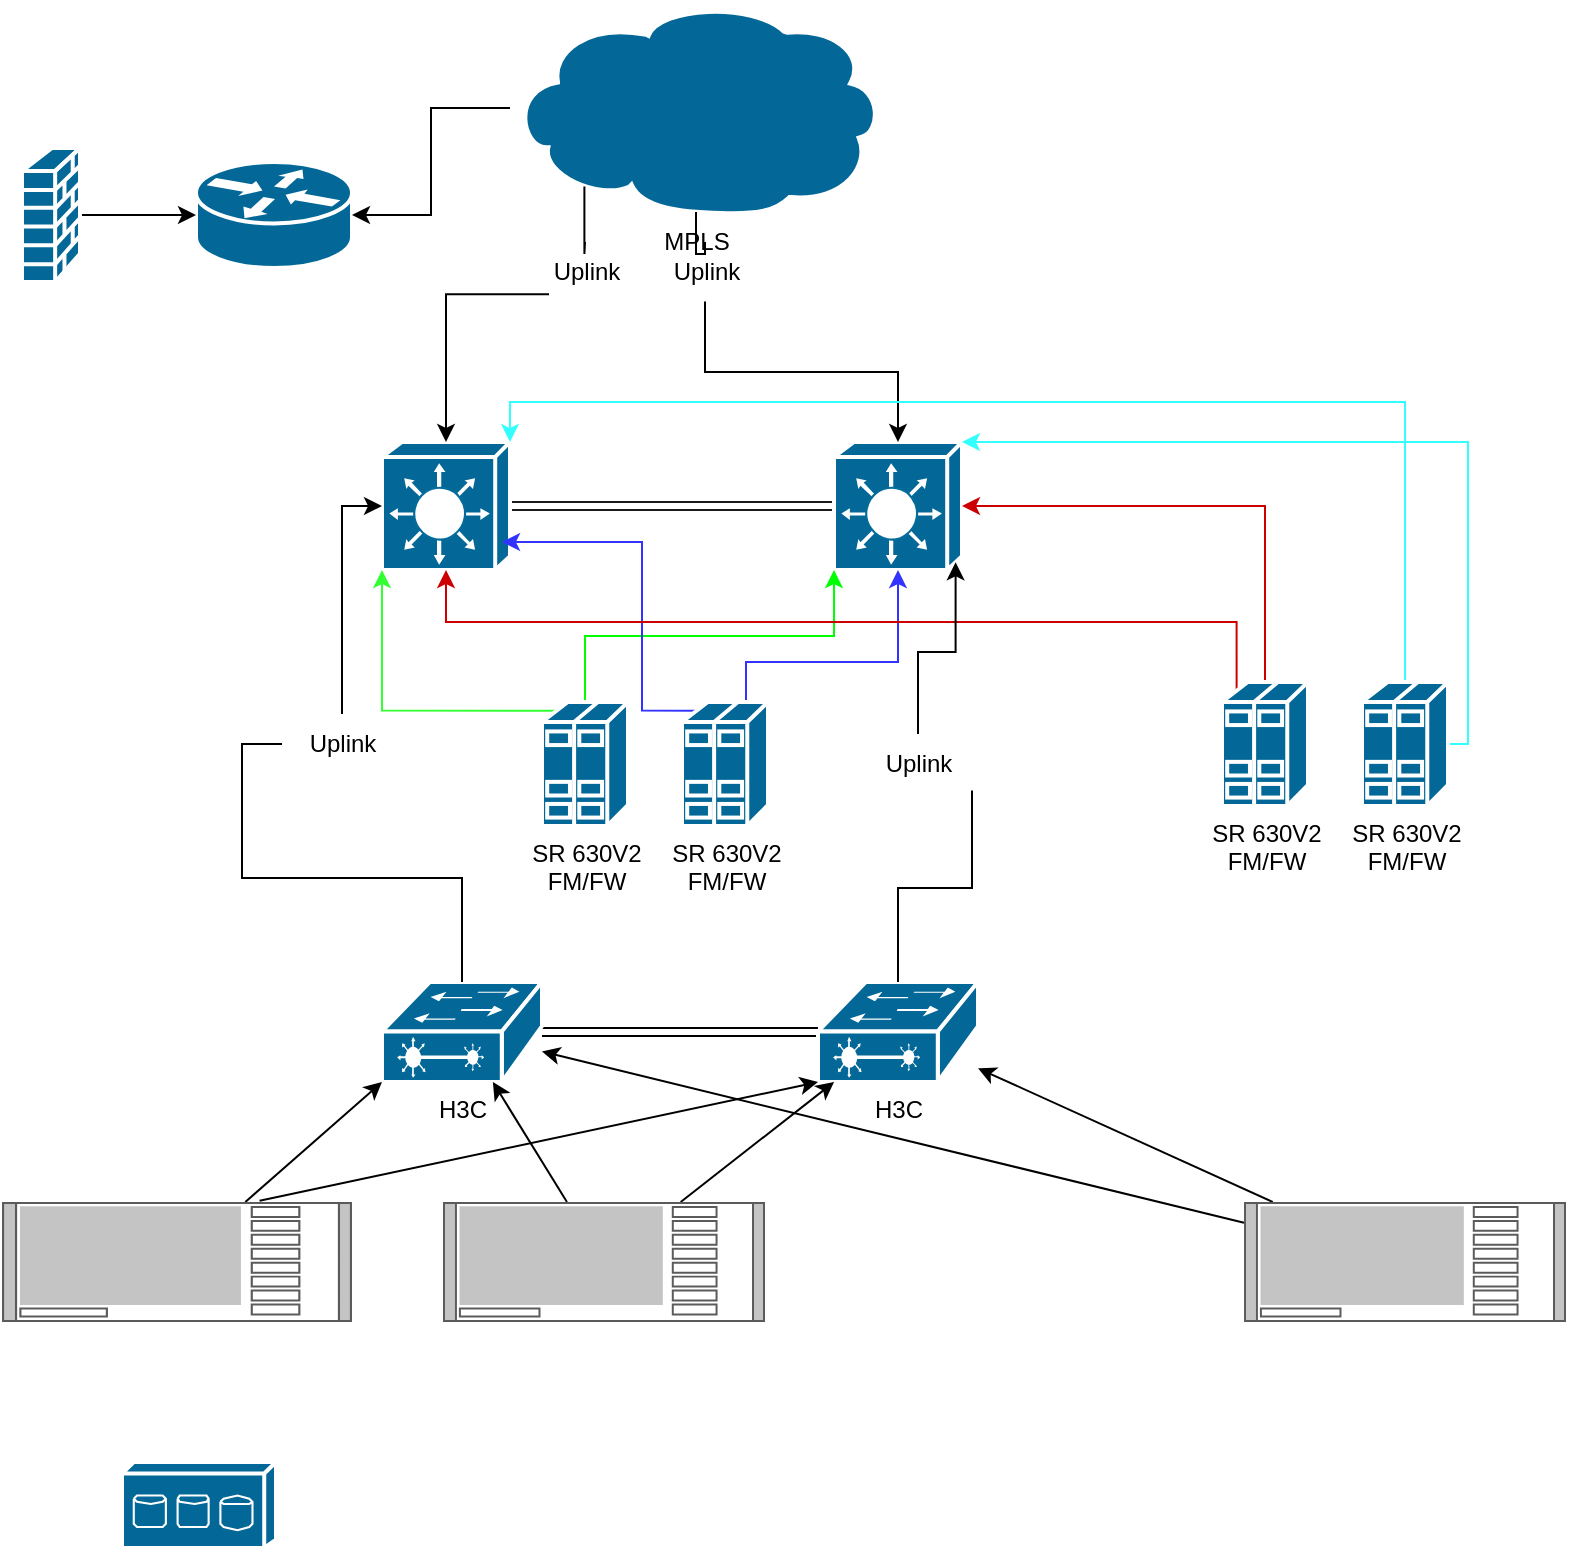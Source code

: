 <mxfile version="20.2.4" type="github">
  <diagram id="mg87L2isnCtNEI91uWKn" name="Page-1">
    <mxGraphModel dx="1038" dy="1867" grid="1" gridSize="10" guides="1" tooltips="1" connect="1" arrows="1" fold="1" page="1" pageScale="1.2" pageWidth="850" pageHeight="1100" math="0" shadow="0">
      <root>
        <mxCell id="0" />
        <mxCell id="1" parent="0" />
        <mxCell id="e1gsD_GnRD3h6fmg7V_t-37" style="edgeStyle=orthogonalEdgeStyle;shape=link;rounded=0;orthogonalLoop=1;jettySize=auto;html=1;exitX=1;exitY=0.5;exitDx=0;exitDy=0;exitPerimeter=0;entryX=0;entryY=0.5;entryDx=0;entryDy=0;entryPerimeter=0;strokeColor=#1A1A1A;" edge="1" parent="1" source="e1gsD_GnRD3h6fmg7V_t-6" target="e1gsD_GnRD3h6fmg7V_t-7">
          <mxGeometry relative="1" as="geometry" />
        </mxCell>
        <mxCell id="e1gsD_GnRD3h6fmg7V_t-6" value="" style="shape=mxgraph.cisco.switches.layer_3_switch;sketch=0;html=1;pointerEvents=1;dashed=0;fillColor=#036897;strokeColor=#ffffff;strokeWidth=2;verticalLabelPosition=bottom;verticalAlign=top;align=center;outlineConnect=0;" vertex="1" parent="1">
          <mxGeometry x="260" y="150" width="64" height="64" as="geometry" />
        </mxCell>
        <mxCell id="e1gsD_GnRD3h6fmg7V_t-7" value="" style="shape=mxgraph.cisco.switches.layer_3_switch;sketch=0;html=1;pointerEvents=1;dashed=0;fillColor=#036897;strokeColor=#ffffff;strokeWidth=2;verticalLabelPosition=bottom;verticalAlign=top;align=center;outlineConnect=0;" vertex="1" parent="1">
          <mxGeometry x="486" y="150" width="64" height="64" as="geometry" />
        </mxCell>
        <mxCell id="e1gsD_GnRD3h6fmg7V_t-8" value="" style="shape=mxgraph.cisco.routers.router;sketch=0;html=1;pointerEvents=1;dashed=0;fillColor=#036897;strokeColor=#ffffff;strokeWidth=2;verticalLabelPosition=bottom;verticalAlign=top;align=center;outlineConnect=0;" vertex="1" parent="1">
          <mxGeometry x="167" y="10" width="78" height="53" as="geometry" />
        </mxCell>
        <mxCell id="e1gsD_GnRD3h6fmg7V_t-12" style="edgeStyle=orthogonalEdgeStyle;rounded=0;orthogonalLoop=1;jettySize=auto;html=1;entryX=1;entryY=0.5;entryDx=0;entryDy=0;entryPerimeter=0;" edge="1" parent="1" source="e1gsD_GnRD3h6fmg7V_t-11" target="e1gsD_GnRD3h6fmg7V_t-8">
          <mxGeometry relative="1" as="geometry" />
        </mxCell>
        <mxCell id="e1gsD_GnRD3h6fmg7V_t-15" style="edgeStyle=orthogonalEdgeStyle;rounded=0;orthogonalLoop=1;jettySize=auto;html=1;exitX=0.2;exitY=0.87;exitDx=0;exitDy=0;exitPerimeter=0;startArrow=none;" edge="1" parent="1" source="e1gsD_GnRD3h6fmg7V_t-38" target="e1gsD_GnRD3h6fmg7V_t-6">
          <mxGeometry relative="1" as="geometry" />
        </mxCell>
        <mxCell id="e1gsD_GnRD3h6fmg7V_t-16" style="edgeStyle=orthogonalEdgeStyle;rounded=0;orthogonalLoop=1;jettySize=auto;html=1;exitX=0.5;exitY=0.99;exitDx=0;exitDy=0;exitPerimeter=0;startArrow=none;" edge="1" parent="1" source="e1gsD_GnRD3h6fmg7V_t-40" target="e1gsD_GnRD3h6fmg7V_t-7">
          <mxGeometry relative="1" as="geometry" />
        </mxCell>
        <mxCell id="e1gsD_GnRD3h6fmg7V_t-11" value="MPLS" style="shape=mxgraph.cisco.storage.cloud;sketch=0;html=1;pointerEvents=1;dashed=0;fillColor=#036897;strokeColor=#ffffff;strokeWidth=2;verticalLabelPosition=bottom;verticalAlign=top;align=center;outlineConnect=0;" vertex="1" parent="1">
          <mxGeometry x="324" y="-70" width="186" height="106" as="geometry" />
        </mxCell>
        <mxCell id="e1gsD_GnRD3h6fmg7V_t-14" style="edgeStyle=orthogonalEdgeStyle;rounded=0;orthogonalLoop=1;jettySize=auto;html=1;" edge="1" parent="1" source="e1gsD_GnRD3h6fmg7V_t-13" target="e1gsD_GnRD3h6fmg7V_t-8">
          <mxGeometry relative="1" as="geometry" />
        </mxCell>
        <mxCell id="e1gsD_GnRD3h6fmg7V_t-13" value="" style="shape=mxgraph.cisco.security.firewall;sketch=0;html=1;pointerEvents=1;dashed=0;fillColor=#036897;strokeColor=#ffffff;strokeWidth=2;verticalLabelPosition=bottom;verticalAlign=top;align=center;outlineConnect=0;" vertex="1" parent="1">
          <mxGeometry x="80" y="3" width="29" height="67" as="geometry" />
        </mxCell>
        <mxCell id="e1gsD_GnRD3h6fmg7V_t-25" style="edgeStyle=orthogonalEdgeStyle;rounded=0;orthogonalLoop=1;jettySize=auto;html=1;exitX=0.17;exitY=0.07;exitDx=0;exitDy=0;exitPerimeter=0;entryX=0;entryY=1;entryDx=0;entryDy=0;entryPerimeter=0;strokeColor=#33FF33;" edge="1" parent="1" source="e1gsD_GnRD3h6fmg7V_t-17" target="e1gsD_GnRD3h6fmg7V_t-6">
          <mxGeometry relative="1" as="geometry" />
        </mxCell>
        <mxCell id="e1gsD_GnRD3h6fmg7V_t-26" style="edgeStyle=orthogonalEdgeStyle;rounded=0;orthogonalLoop=1;jettySize=auto;html=1;exitX=0.5;exitY=0;exitDx=0;exitDy=0;exitPerimeter=0;entryX=0;entryY=1;entryDx=0;entryDy=0;entryPerimeter=0;strokeColor=#00FF00;" edge="1" parent="1" source="e1gsD_GnRD3h6fmg7V_t-17" target="e1gsD_GnRD3h6fmg7V_t-7">
          <mxGeometry relative="1" as="geometry" />
        </mxCell>
        <mxCell id="e1gsD_GnRD3h6fmg7V_t-17" value="SR 630V2&lt;br&gt;FM/FW" style="shape=mxgraph.cisco.servers.standard_host;sketch=0;html=1;pointerEvents=1;dashed=0;fillColor=#036897;strokeColor=#ffffff;strokeWidth=2;verticalLabelPosition=bottom;verticalAlign=top;align=center;outlineConnect=0;" vertex="1" parent="1">
          <mxGeometry x="340" y="280" width="43" height="62" as="geometry" />
        </mxCell>
        <mxCell id="e1gsD_GnRD3h6fmg7V_t-27" style="edgeStyle=orthogonalEdgeStyle;rounded=0;orthogonalLoop=1;jettySize=auto;html=1;exitX=0.17;exitY=0.07;exitDx=0;exitDy=0;exitPerimeter=0;strokeColor=#3333FF;" edge="1" parent="1" source="e1gsD_GnRD3h6fmg7V_t-21">
          <mxGeometry relative="1" as="geometry">
            <mxPoint x="320" y="200" as="targetPoint" />
            <Array as="points">
              <mxPoint x="390" y="284" />
              <mxPoint x="390" y="200" />
            </Array>
          </mxGeometry>
        </mxCell>
        <mxCell id="e1gsD_GnRD3h6fmg7V_t-28" style="edgeStyle=orthogonalEdgeStyle;rounded=0;orthogonalLoop=1;jettySize=auto;html=1;exitX=0.5;exitY=0;exitDx=0;exitDy=0;exitPerimeter=0;entryX=0.5;entryY=1;entryDx=0;entryDy=0;entryPerimeter=0;strokeColor=#3333FF;" edge="1" parent="1" source="e1gsD_GnRD3h6fmg7V_t-21" target="e1gsD_GnRD3h6fmg7V_t-7">
          <mxGeometry relative="1" as="geometry">
            <Array as="points">
              <mxPoint x="442" y="260" />
              <mxPoint x="518" y="260" />
            </Array>
          </mxGeometry>
        </mxCell>
        <mxCell id="e1gsD_GnRD3h6fmg7V_t-21" value="SR 630V2&lt;br&gt;FM/FW" style="shape=mxgraph.cisco.servers.standard_host;sketch=0;html=1;pointerEvents=1;dashed=0;fillColor=#036897;strokeColor=#ffffff;strokeWidth=2;verticalLabelPosition=bottom;verticalAlign=top;align=center;outlineConnect=0;" vertex="1" parent="1">
          <mxGeometry x="410" y="280" width="43" height="62" as="geometry" />
        </mxCell>
        <mxCell id="e1gsD_GnRD3h6fmg7V_t-29" style="edgeStyle=orthogonalEdgeStyle;rounded=0;orthogonalLoop=1;jettySize=auto;html=1;exitX=0.17;exitY=0.07;exitDx=0;exitDy=0;exitPerimeter=0;entryX=0.5;entryY=1;entryDx=0;entryDy=0;entryPerimeter=0;strokeColor=#CC0000;" edge="1" parent="1" source="e1gsD_GnRD3h6fmg7V_t-22" target="e1gsD_GnRD3h6fmg7V_t-6">
          <mxGeometry relative="1" as="geometry">
            <Array as="points">
              <mxPoint x="687" y="240" />
              <mxPoint x="292" y="240" />
            </Array>
          </mxGeometry>
        </mxCell>
        <mxCell id="e1gsD_GnRD3h6fmg7V_t-30" style="edgeStyle=orthogonalEdgeStyle;rounded=0;orthogonalLoop=1;jettySize=auto;html=1;exitX=0.5;exitY=0;exitDx=0;exitDy=0;exitPerimeter=0;entryX=1;entryY=0.5;entryDx=0;entryDy=0;entryPerimeter=0;strokeColor=#CC0000;" edge="1" parent="1" source="e1gsD_GnRD3h6fmg7V_t-22" target="e1gsD_GnRD3h6fmg7V_t-7">
          <mxGeometry relative="1" as="geometry">
            <Array as="points">
              <mxPoint x="702" y="182" />
            </Array>
          </mxGeometry>
        </mxCell>
        <mxCell id="e1gsD_GnRD3h6fmg7V_t-22" value="SR 630V2&lt;br&gt;FM/FW" style="shape=mxgraph.cisco.servers.standard_host;sketch=0;html=1;pointerEvents=1;dashed=0;fillColor=#036897;strokeColor=#ffffff;strokeWidth=2;verticalLabelPosition=bottom;verticalAlign=top;align=center;outlineConnect=0;" vertex="1" parent="1">
          <mxGeometry x="680" y="270" width="43" height="62" as="geometry" />
        </mxCell>
        <mxCell id="e1gsD_GnRD3h6fmg7V_t-31" style="edgeStyle=orthogonalEdgeStyle;rounded=0;orthogonalLoop=1;jettySize=auto;html=1;exitX=0.5;exitY=0;exitDx=0;exitDy=0;exitPerimeter=0;entryX=1;entryY=0;entryDx=0;entryDy=0;entryPerimeter=0;strokeColor=#33FFFF;" edge="1" parent="1" source="e1gsD_GnRD3h6fmg7V_t-23" target="e1gsD_GnRD3h6fmg7V_t-6">
          <mxGeometry relative="1" as="geometry" />
        </mxCell>
        <mxCell id="e1gsD_GnRD3h6fmg7V_t-32" style="edgeStyle=orthogonalEdgeStyle;rounded=0;orthogonalLoop=1;jettySize=auto;html=1;entryX=1;entryY=0;entryDx=0;entryDy=0;entryPerimeter=0;strokeColor=#33FFFF;" edge="1" parent="1" source="e1gsD_GnRD3h6fmg7V_t-23" target="e1gsD_GnRD3h6fmg7V_t-7">
          <mxGeometry relative="1" as="geometry">
            <Array as="points">
              <mxPoint x="803" y="150" />
            </Array>
          </mxGeometry>
        </mxCell>
        <mxCell id="e1gsD_GnRD3h6fmg7V_t-23" value="SR 630V2&lt;br&gt;FM/FW" style="shape=mxgraph.cisco.servers.standard_host;sketch=0;html=1;pointerEvents=1;dashed=0;fillColor=#036897;strokeColor=#ffffff;strokeWidth=2;verticalLabelPosition=bottom;verticalAlign=top;align=center;outlineConnect=0;" vertex="1" parent="1">
          <mxGeometry x="750" y="270" width="43" height="62" as="geometry" />
        </mxCell>
        <mxCell id="e1gsD_GnRD3h6fmg7V_t-45" style="edgeStyle=orthogonalEdgeStyle;rounded=0;orthogonalLoop=1;jettySize=auto;html=1;entryX=0;entryY=0.5;entryDx=0;entryDy=0;entryPerimeter=0;strokeColor=#000000;elbow=vertical;startArrow=none;" edge="1" parent="1" source="e1gsD_GnRD3h6fmg7V_t-46" target="e1gsD_GnRD3h6fmg7V_t-6">
          <mxGeometry relative="1" as="geometry" />
        </mxCell>
        <mxCell id="e1gsD_GnRD3h6fmg7V_t-52" style="edgeStyle=orthogonalEdgeStyle;shape=link;rounded=0;orthogonalLoop=1;jettySize=auto;html=1;entryX=0;entryY=0.5;entryDx=0;entryDy=0;entryPerimeter=0;strokeColor=#000000;elbow=vertical;" edge="1" parent="1" source="e1gsD_GnRD3h6fmg7V_t-33" target="e1gsD_GnRD3h6fmg7V_t-34">
          <mxGeometry relative="1" as="geometry" />
        </mxCell>
        <mxCell id="e1gsD_GnRD3h6fmg7V_t-33" value="H3C" style="shape=mxgraph.cisco.switches.layer_2_remote_switch;sketch=0;html=1;pointerEvents=1;dashed=0;fillColor=#036897;strokeColor=#ffffff;strokeWidth=2;verticalLabelPosition=bottom;verticalAlign=top;align=center;outlineConnect=0;" vertex="1" parent="1">
          <mxGeometry x="260" y="420" width="80" height="50" as="geometry" />
        </mxCell>
        <mxCell id="e1gsD_GnRD3h6fmg7V_t-48" style="edgeStyle=orthogonalEdgeStyle;rounded=0;orthogonalLoop=1;jettySize=auto;html=1;entryX=0.95;entryY=0.94;entryDx=0;entryDy=0;entryPerimeter=0;strokeColor=#000000;elbow=vertical;startArrow=none;" edge="1" parent="1" source="e1gsD_GnRD3h6fmg7V_t-49" target="e1gsD_GnRD3h6fmg7V_t-7">
          <mxGeometry relative="1" as="geometry" />
        </mxCell>
        <mxCell id="e1gsD_GnRD3h6fmg7V_t-34" value="H3C" style="shape=mxgraph.cisco.switches.layer_2_remote_switch;sketch=0;html=1;pointerEvents=1;dashed=0;fillColor=#036897;strokeColor=#ffffff;strokeWidth=2;verticalLabelPosition=bottom;verticalAlign=top;align=center;outlineConnect=0;" vertex="1" parent="1">
          <mxGeometry x="478" y="420" width="80" height="50" as="geometry" />
        </mxCell>
        <mxCell id="e1gsD_GnRD3h6fmg7V_t-38" value="Uplink" style="text;html=1;resizable=0;autosize=1;align=center;verticalAlign=middle;points=[];fillColor=none;strokeColor=none;rounded=0;" vertex="1" parent="1">
          <mxGeometry x="331.5" y="50" width="60" height="30" as="geometry" />
        </mxCell>
        <mxCell id="e1gsD_GnRD3h6fmg7V_t-39" value="" style="edgeStyle=orthogonalEdgeStyle;rounded=0;orthogonalLoop=1;jettySize=auto;html=1;exitX=0.2;exitY=0.87;exitDx=0;exitDy=0;exitPerimeter=0;endArrow=none;" edge="1" parent="1" source="e1gsD_GnRD3h6fmg7V_t-11" target="e1gsD_GnRD3h6fmg7V_t-38">
          <mxGeometry relative="1" as="geometry">
            <mxPoint x="361.2" y="22.22" as="sourcePoint" />
            <mxPoint x="292" y="150" as="targetPoint" />
          </mxGeometry>
        </mxCell>
        <mxCell id="e1gsD_GnRD3h6fmg7V_t-40" value="Uplink" style="text;html=1;resizable=0;autosize=1;align=center;verticalAlign=middle;points=[];fillColor=none;strokeColor=none;rounded=0;" vertex="1" parent="1">
          <mxGeometry x="391.5" y="50" width="60" height="30" as="geometry" />
        </mxCell>
        <mxCell id="e1gsD_GnRD3h6fmg7V_t-41" value="" style="edgeStyle=orthogonalEdgeStyle;rounded=0;orthogonalLoop=1;jettySize=auto;html=1;exitX=0.5;exitY=0.99;exitDx=0;exitDy=0;exitPerimeter=0;endArrow=none;" edge="1" parent="1" source="e1gsD_GnRD3h6fmg7V_t-11" target="e1gsD_GnRD3h6fmg7V_t-40">
          <mxGeometry relative="1" as="geometry">
            <mxPoint x="417" y="34.94" as="sourcePoint" />
            <mxPoint x="518" y="150" as="targetPoint" />
          </mxGeometry>
        </mxCell>
        <mxCell id="e1gsD_GnRD3h6fmg7V_t-46" value="Uplink" style="text;html=1;resizable=0;autosize=1;align=center;verticalAlign=middle;points=[];fillColor=none;strokeColor=none;rounded=0;" vertex="1" parent="1">
          <mxGeometry x="210" y="286" width="60" height="30" as="geometry" />
        </mxCell>
        <mxCell id="e1gsD_GnRD3h6fmg7V_t-47" value="" style="edgeStyle=orthogonalEdgeStyle;rounded=0;orthogonalLoop=1;jettySize=auto;html=1;entryX=0;entryY=0.5;entryDx=0;entryDy=0;entryPerimeter=0;strokeColor=#000000;elbow=vertical;endArrow=none;" edge="1" parent="1" source="e1gsD_GnRD3h6fmg7V_t-33" target="e1gsD_GnRD3h6fmg7V_t-46">
          <mxGeometry relative="1" as="geometry">
            <mxPoint x="300" y="420" as="sourcePoint" />
            <mxPoint x="260" y="182" as="targetPoint" />
          </mxGeometry>
        </mxCell>
        <mxCell id="e1gsD_GnRD3h6fmg7V_t-49" value="Uplink" style="text;html=1;resizable=0;autosize=1;align=center;verticalAlign=middle;points=[];fillColor=none;strokeColor=none;rounded=0;" vertex="1" parent="1">
          <mxGeometry x="498" y="296" width="60" height="30" as="geometry" />
        </mxCell>
        <mxCell id="e1gsD_GnRD3h6fmg7V_t-50" value="" style="edgeStyle=orthogonalEdgeStyle;rounded=0;orthogonalLoop=1;jettySize=auto;html=1;entryX=0.95;entryY=0.94;entryDx=0;entryDy=0;entryPerimeter=0;strokeColor=#000000;elbow=vertical;endArrow=none;" edge="1" parent="1" source="e1gsD_GnRD3h6fmg7V_t-34" target="e1gsD_GnRD3h6fmg7V_t-49">
          <mxGeometry relative="1" as="geometry">
            <mxPoint x="518" y="420" as="sourcePoint" />
            <mxPoint x="546.8" y="210.16" as="targetPoint" />
          </mxGeometry>
        </mxCell>
        <mxCell id="e1gsD_GnRD3h6fmg7V_t-60" style="edgeStyle=none;rounded=0;orthogonalLoop=1;jettySize=auto;html=1;entryX=0;entryY=1;entryDx=0;entryDy=0;entryPerimeter=0;strokeColor=#000000;elbow=vertical;" edge="1" parent="1" source="e1gsD_GnRD3h6fmg7V_t-57" target="e1gsD_GnRD3h6fmg7V_t-33">
          <mxGeometry relative="1" as="geometry" />
        </mxCell>
        <mxCell id="e1gsD_GnRD3h6fmg7V_t-57" value="" style="shape=mxgraph.rack.ibm.ibm_x3950_x5;html=1;labelPosition=right;align=left;spacingLeft=15;dashed=0;shadow=0;fillColor=#ffffff;" vertex="1" parent="1">
          <mxGeometry x="70" y="530" width="175" height="60" as="geometry" />
        </mxCell>
        <mxCell id="e1gsD_GnRD3h6fmg7V_t-63" style="edgeStyle=none;rounded=0;orthogonalLoop=1;jettySize=auto;html=1;strokeColor=#000000;elbow=vertical;" edge="1" parent="1" source="e1gsD_GnRD3h6fmg7V_t-58" target="e1gsD_GnRD3h6fmg7V_t-33">
          <mxGeometry relative="1" as="geometry" />
        </mxCell>
        <mxCell id="e1gsD_GnRD3h6fmg7V_t-64" style="edgeStyle=none;rounded=0;orthogonalLoop=1;jettySize=auto;html=1;strokeColor=#000000;elbow=vertical;" edge="1" parent="1" source="e1gsD_GnRD3h6fmg7V_t-58" target="e1gsD_GnRD3h6fmg7V_t-34">
          <mxGeometry relative="1" as="geometry" />
        </mxCell>
        <mxCell id="e1gsD_GnRD3h6fmg7V_t-58" value="" style="shape=mxgraph.rack.ibm.ibm_x3950_x5;html=1;labelPosition=right;align=left;spacingLeft=15;dashed=0;shadow=0;fillColor=#ffffff;" vertex="1" parent="1">
          <mxGeometry x="290.5" y="530" width="161" height="60" as="geometry" />
        </mxCell>
        <mxCell id="e1gsD_GnRD3h6fmg7V_t-65" style="edgeStyle=none;rounded=0;orthogonalLoop=1;jettySize=auto;html=1;strokeColor=#000000;elbow=vertical;" edge="1" parent="1" source="e1gsD_GnRD3h6fmg7V_t-59" target="e1gsD_GnRD3h6fmg7V_t-33">
          <mxGeometry relative="1" as="geometry" />
        </mxCell>
        <mxCell id="e1gsD_GnRD3h6fmg7V_t-66" style="edgeStyle=none;rounded=0;orthogonalLoop=1;jettySize=auto;html=1;strokeColor=#000000;elbow=vertical;" edge="1" parent="1" source="e1gsD_GnRD3h6fmg7V_t-59" target="e1gsD_GnRD3h6fmg7V_t-34">
          <mxGeometry relative="1" as="geometry" />
        </mxCell>
        <mxCell id="e1gsD_GnRD3h6fmg7V_t-59" value="" style="shape=mxgraph.rack.ibm.ibm_x3950_x5;html=1;labelPosition=right;align=left;spacingLeft=15;dashed=0;shadow=0;fillColor=#ffffff;" vertex="1" parent="1">
          <mxGeometry x="691" y="530" width="161" height="60" as="geometry" />
        </mxCell>
        <mxCell id="e1gsD_GnRD3h6fmg7V_t-62" style="edgeStyle=none;rounded=0;orthogonalLoop=1;jettySize=auto;html=1;entryX=0;entryY=1;entryDx=0;entryDy=0;entryPerimeter=0;strokeColor=#000000;elbow=vertical;exitX=0.736;exitY=-0.01;exitDx=0;exitDy=0;exitPerimeter=0;" edge="1" parent="1" source="e1gsD_GnRD3h6fmg7V_t-57" target="e1gsD_GnRD3h6fmg7V_t-34">
          <mxGeometry relative="1" as="geometry">
            <mxPoint x="201.667" y="540" as="sourcePoint" />
            <mxPoint x="270" y="480" as="targetPoint" />
          </mxGeometry>
        </mxCell>
        <mxCell id="e1gsD_GnRD3h6fmg7V_t-68" value="" style="shape=mxgraph.cisco.storage.fc_storage;sketch=0;html=1;pointerEvents=1;dashed=0;fillColor=#036897;strokeColor=#ffffff;strokeWidth=2;verticalLabelPosition=bottom;verticalAlign=top;align=center;outlineConnect=0;" vertex="1" parent="1">
          <mxGeometry x="130" y="660" width="77" height="43" as="geometry" />
        </mxCell>
      </root>
    </mxGraphModel>
  </diagram>
</mxfile>
